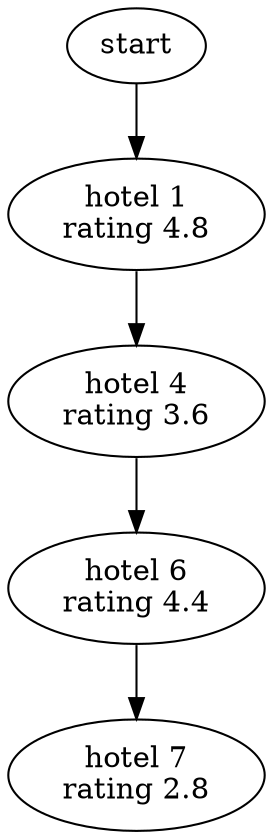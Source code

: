 digraph hotels1
{
start -> "hotel 1\nrating 4.8" -> "hotel 4\nrating 3.6" -> "hotel 6\nrating 4.4" -> "hotel 7\nrating 2.8";
}